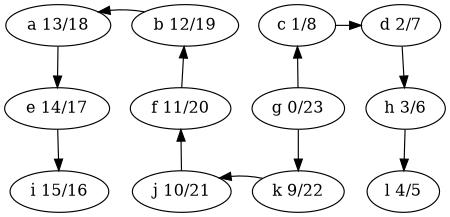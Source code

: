 digraph G {
  size = "3,3";

  { rank = same; a b c d }
  { rank = same; e f g h }
  { rank = same; i j k l }

  g [label = "g 0/23"];
  c [label = "c 1/8"];
  d [label = "d 2/7"];
  h [label = "h 3/6"];
  l [label = "l 4/5"];
  k [label = "k 9/22"];
  j [label = "j 10/21"];
  f [label = "f 11/20"];
  b [label = "b 12/19"];
  a [label = "a 13/18"];
  e [label = "e 14/17"];
  i [label = "i 15/16"];

  a -> e;
  a -> b [style = invis ];
  b -> a [constraint = false];
  b -> c [style = invis ];
  c -> d;
  d -> h;
  e -> i;
  e -> f [style = invis ];
  f -> b [constraint = false];
  f -> g [style = invis ];
  g -> k;
  g -> c [constraint = false];
  g -> h [style = invis ];
  h -> l;
  i -> j [style = invis ];
  j -> f [constraint = false];
  j -> k [style = invis ];
  k -> j;
  k -> l [style = invis ];
}